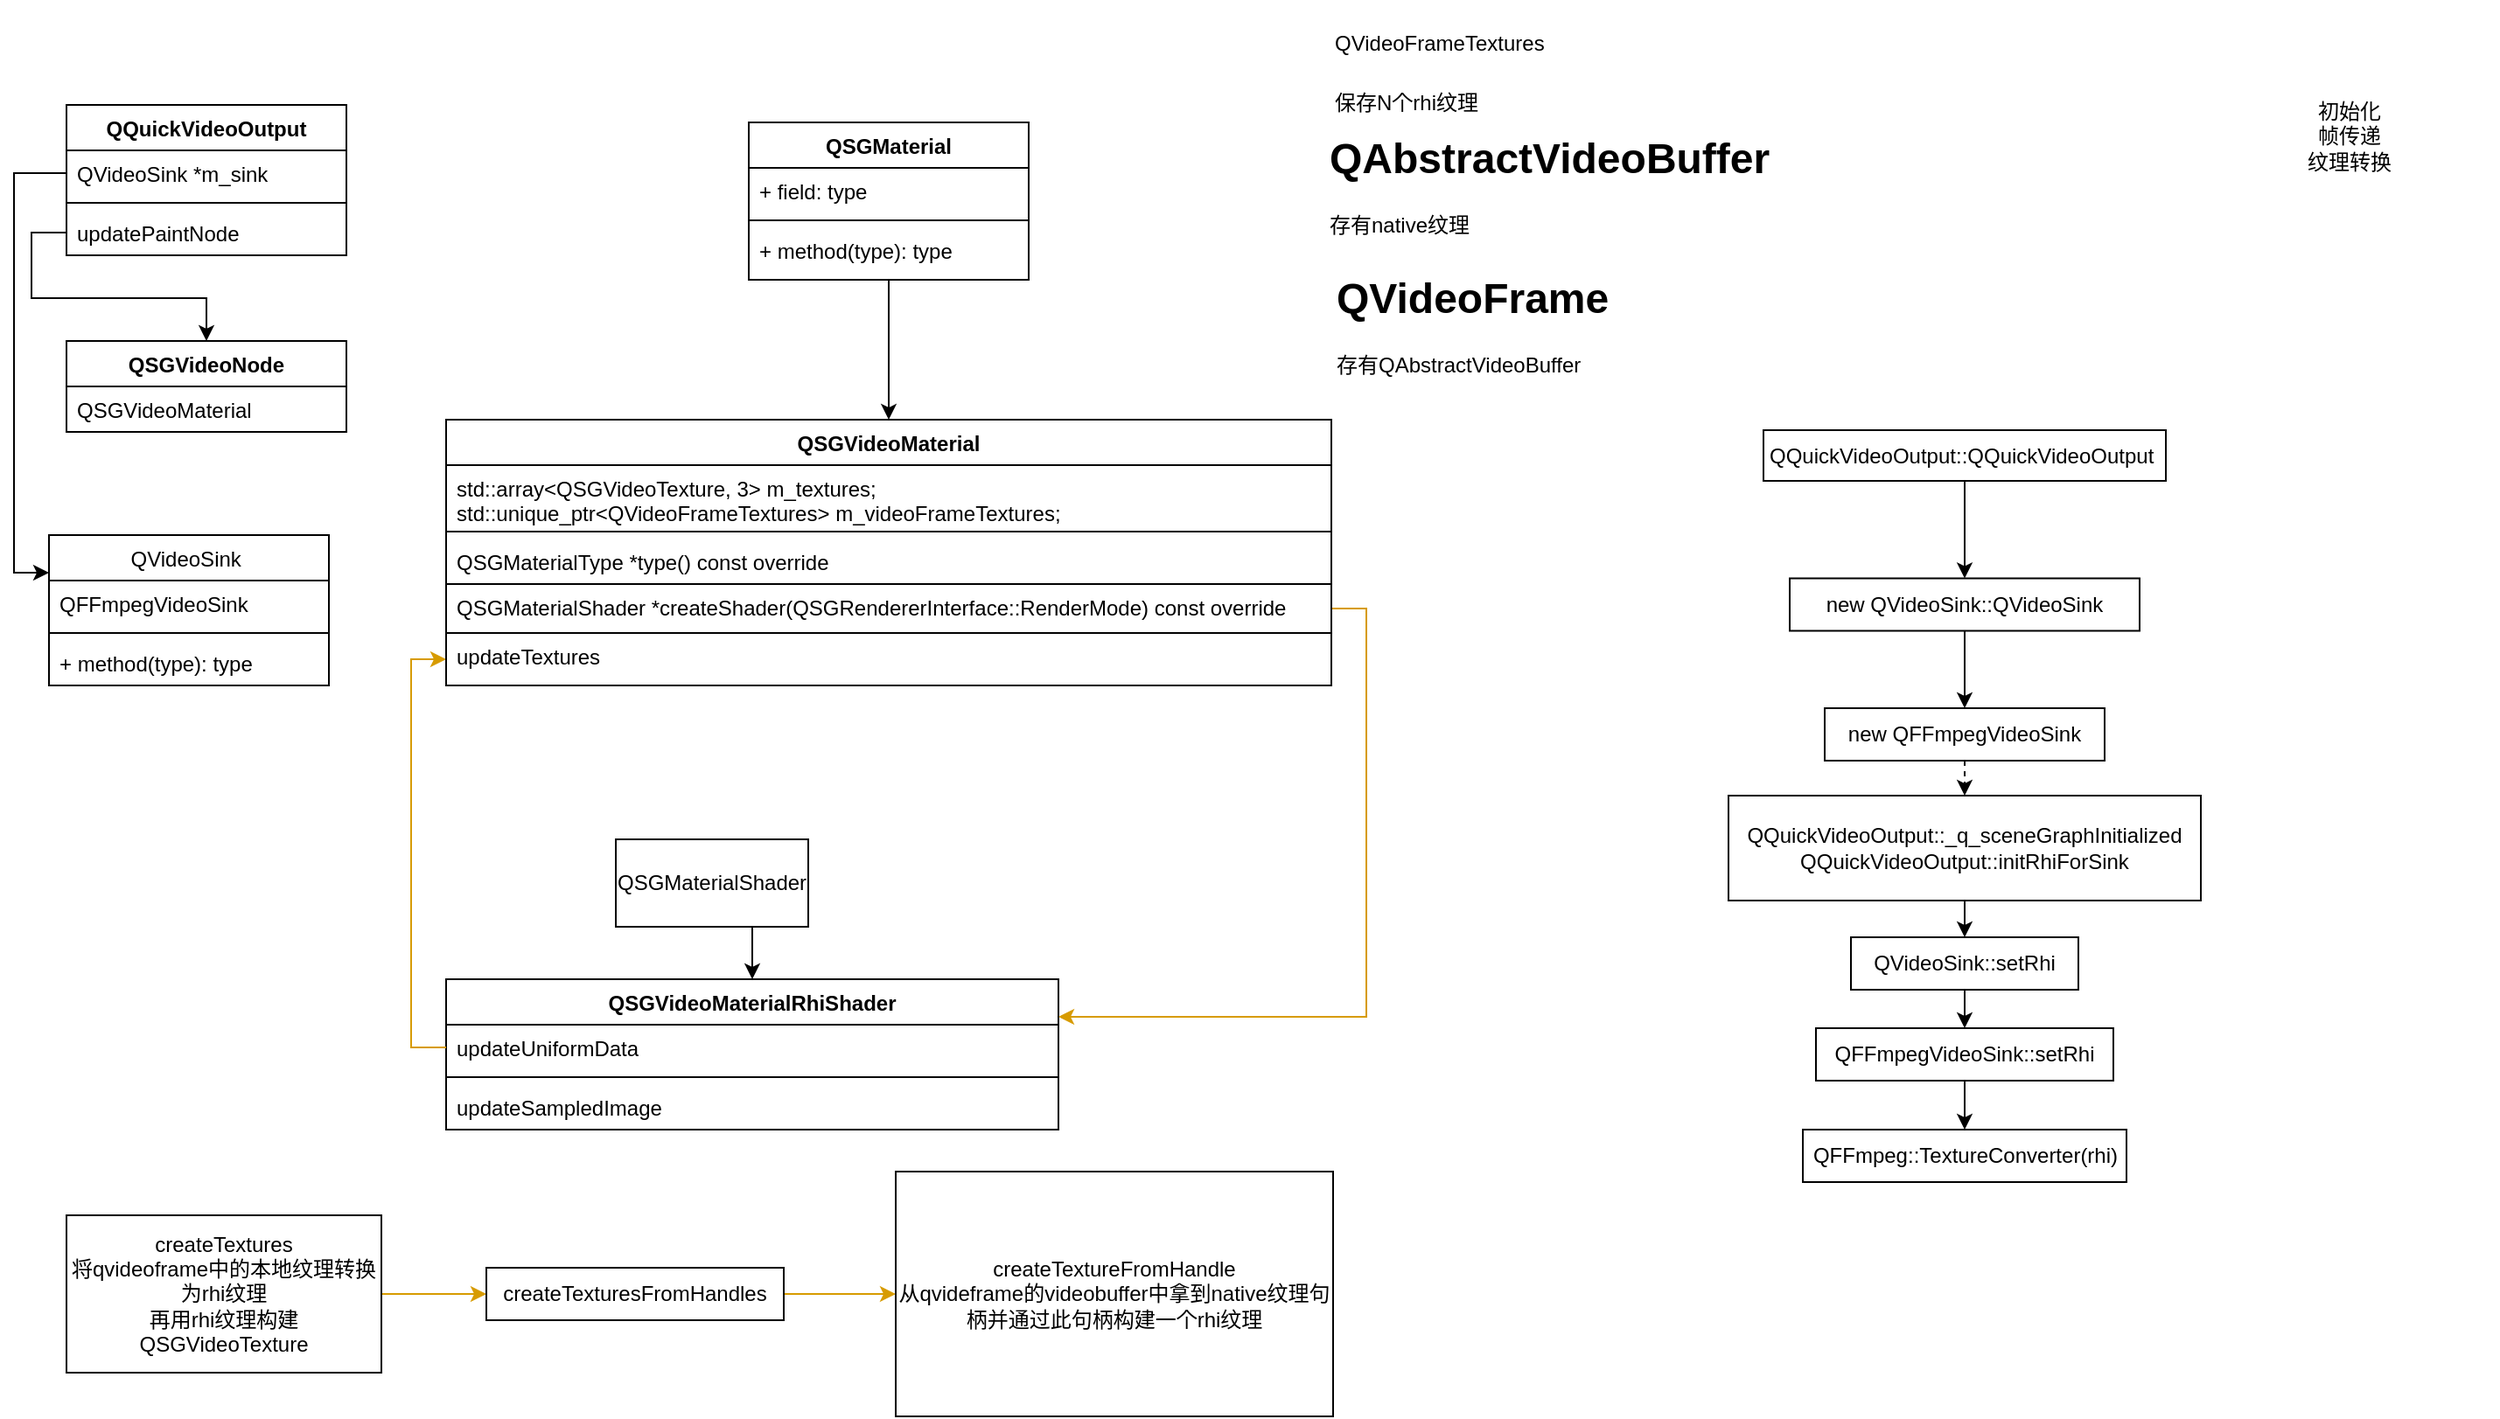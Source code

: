 <mxfile version="24.7.6">
  <diagram name="第 1 页" id="2d6CohSRX0e6HN7yO4Lr">
    <mxGraphModel dx="1159" dy="2418" grid="1" gridSize="10" guides="1" tooltips="1" connect="1" arrows="1" fold="1" page="1" pageScale="1" pageWidth="583" pageHeight="827" math="0" shadow="0">
      <root>
        <mxCell id="0" />
        <mxCell id="1" parent="0" />
        <mxCell id="Qt5C2lJePND-xmZlz8fH-1" value="QSGVideoNode" style="swimlane;fontStyle=1;align=center;verticalAlign=top;childLayout=stackLayout;horizontal=1;startSize=26;horizontalStack=0;resizeParent=1;resizeParentMax=0;resizeLast=0;collapsible=1;marginBottom=0;whiteSpace=wrap;html=1;" parent="1" vertex="1">
          <mxGeometry x="120" y="-1450" width="160" height="52" as="geometry" />
        </mxCell>
        <mxCell id="Qt5C2lJePND-xmZlz8fH-2" value="QSGVideoMaterial" style="text;strokeColor=none;fillColor=none;align=left;verticalAlign=top;spacingLeft=4;spacingRight=4;overflow=hidden;rotatable=0;points=[[0,0.5],[1,0.5]];portConstraint=eastwest;whiteSpace=wrap;html=1;" parent="Qt5C2lJePND-xmZlz8fH-1" vertex="1">
          <mxGeometry y="26" width="160" height="26" as="geometry" />
        </mxCell>
        <mxCell id="Qt5C2lJePND-xmZlz8fH-14" style="edgeStyle=orthogonalEdgeStyle;rounded=0;orthogonalLoop=1;jettySize=auto;html=1;" parent="1" source="Qt5C2lJePND-xmZlz8fH-9" target="Qt5C2lJePND-xmZlz8fH-5" edge="1">
          <mxGeometry relative="1" as="geometry" />
        </mxCell>
        <mxCell id="Qt5C2lJePND-xmZlz8fH-9" value="QSGMaterial" style="swimlane;fontStyle=1;align=center;verticalAlign=top;childLayout=stackLayout;horizontal=1;startSize=26;horizontalStack=0;resizeParent=1;resizeParentMax=0;resizeLast=0;collapsible=1;marginBottom=0;whiteSpace=wrap;html=1;" parent="1" vertex="1">
          <mxGeometry x="510" y="-1575" width="160" height="90" as="geometry" />
        </mxCell>
        <mxCell id="Qt5C2lJePND-xmZlz8fH-10" value="+ field: type" style="text;strokeColor=none;fillColor=none;align=left;verticalAlign=top;spacingLeft=4;spacingRight=4;overflow=hidden;rotatable=0;points=[[0,0.5],[1,0.5]];portConstraint=eastwest;whiteSpace=wrap;html=1;" parent="Qt5C2lJePND-xmZlz8fH-9" vertex="1">
          <mxGeometry y="26" width="160" height="26" as="geometry" />
        </mxCell>
        <mxCell id="Qt5C2lJePND-xmZlz8fH-11" value="" style="line;strokeWidth=1;fillColor=none;align=left;verticalAlign=middle;spacingTop=-1;spacingLeft=3;spacingRight=3;rotatable=0;labelPosition=right;points=[];portConstraint=eastwest;strokeColor=inherit;" parent="Qt5C2lJePND-xmZlz8fH-9" vertex="1">
          <mxGeometry y="52" width="160" height="8" as="geometry" />
        </mxCell>
        <mxCell id="Qt5C2lJePND-xmZlz8fH-12" value="+ method(type): type" style="text;strokeColor=none;fillColor=none;align=left;verticalAlign=top;spacingLeft=4;spacingRight=4;overflow=hidden;rotatable=0;points=[[0,0.5],[1,0.5]];portConstraint=eastwest;whiteSpace=wrap;html=1;" parent="Qt5C2lJePND-xmZlz8fH-9" vertex="1">
          <mxGeometry y="60" width="160" height="30" as="geometry" />
        </mxCell>
        <mxCell id="Qt5C2lJePND-xmZlz8fH-16" value="QSGVideoMaterialRhiShader" style="swimlane;fontStyle=1;align=center;verticalAlign=top;childLayout=stackLayout;horizontal=1;startSize=26;horizontalStack=0;resizeParent=1;resizeParentMax=0;resizeLast=0;collapsible=1;marginBottom=0;whiteSpace=wrap;html=1;" parent="1" vertex="1">
          <mxGeometry x="337" y="-1085" width="350" height="86" as="geometry" />
        </mxCell>
        <mxCell id="Qt5C2lJePND-xmZlz8fH-17" value="updateUniformData" style="text;strokeColor=none;fillColor=none;align=left;verticalAlign=top;spacingLeft=4;spacingRight=4;overflow=hidden;rotatable=0;points=[[0,0.5],[1,0.5]];portConstraint=eastwest;whiteSpace=wrap;html=1;" parent="Qt5C2lJePND-xmZlz8fH-16" vertex="1">
          <mxGeometry y="26" width="350" height="26" as="geometry" />
        </mxCell>
        <mxCell id="Qt5C2lJePND-xmZlz8fH-18" value="" style="line;strokeWidth=1;fillColor=none;align=left;verticalAlign=middle;spacingTop=-1;spacingLeft=3;spacingRight=3;rotatable=0;labelPosition=right;points=[];portConstraint=eastwest;strokeColor=inherit;" parent="Qt5C2lJePND-xmZlz8fH-16" vertex="1">
          <mxGeometry y="52" width="350" height="8" as="geometry" />
        </mxCell>
        <mxCell id="Qt5C2lJePND-xmZlz8fH-19" value="updateSampledImage" style="text;strokeColor=none;fillColor=none;align=left;verticalAlign=top;spacingLeft=4;spacingRight=4;overflow=hidden;rotatable=0;points=[[0,0.5],[1,0.5]];portConstraint=eastwest;whiteSpace=wrap;html=1;" parent="Qt5C2lJePND-xmZlz8fH-16" vertex="1">
          <mxGeometry y="60" width="350" height="26" as="geometry" />
        </mxCell>
        <mxCell id="Qt5C2lJePND-xmZlz8fH-21" style="edgeStyle=orthogonalEdgeStyle;rounded=0;orthogonalLoop=1;jettySize=auto;html=1;exitX=0.5;exitY=1;exitDx=0;exitDy=0;entryX=0.5;entryY=0;entryDx=0;entryDy=0;" parent="1" source="Qt5C2lJePND-xmZlz8fH-20" target="Qt5C2lJePND-xmZlz8fH-16" edge="1">
          <mxGeometry relative="1" as="geometry" />
        </mxCell>
        <mxCell id="Qt5C2lJePND-xmZlz8fH-20" value="QSGMaterialShader" style="html=1;whiteSpace=wrap;" parent="1" vertex="1">
          <mxGeometry x="434" y="-1165" width="110" height="50" as="geometry" />
        </mxCell>
        <mxCell id="Qt5C2lJePND-xmZlz8fH-25" style="edgeStyle=orthogonalEdgeStyle;rounded=0;orthogonalLoop=1;jettySize=auto;html=1;entryX=1;entryY=0.25;entryDx=0;entryDy=0;exitX=1;exitY=0.5;exitDx=0;exitDy=0;fillColor=#ffe6cc;strokeColor=#d79b00;" parent="1" source="Qt5C2lJePND-xmZlz8fH-15" target="Qt5C2lJePND-xmZlz8fH-16" edge="1">
          <mxGeometry relative="1" as="geometry" />
        </mxCell>
        <mxCell id="Qt5C2lJePND-xmZlz8fH-27" style="edgeStyle=orthogonalEdgeStyle;rounded=0;orthogonalLoop=1;jettySize=auto;html=1;exitX=0;exitY=0.5;exitDx=0;exitDy=0;entryX=0;entryY=0.5;entryDx=0;entryDy=0;fillColor=#ffe6cc;strokeColor=#d79b00;" parent="1" source="Qt5C2lJePND-xmZlz8fH-17" target="Qt5C2lJePND-xmZlz8fH-26" edge="1">
          <mxGeometry relative="1" as="geometry" />
        </mxCell>
        <mxCell id="Qt5C2lJePND-xmZlz8fH-34" value="" style="edgeStyle=orthogonalEdgeStyle;rounded=0;orthogonalLoop=1;jettySize=auto;html=1;fillColor=#ffe6cc;strokeColor=#d79b00;" parent="1" source="Qt5C2lJePND-xmZlz8fH-29" target="Qt5C2lJePND-xmZlz8fH-30" edge="1">
          <mxGeometry relative="1" as="geometry" />
        </mxCell>
        <mxCell id="Qt5C2lJePND-xmZlz8fH-29" value="createTextures&lt;div&gt;将qvideoframe中的本地纹理转换为rhi纹理&lt;/div&gt;&lt;div&gt;再用rhi纹理构建QSGVideoTexture&lt;/div&gt;" style="rounded=0;whiteSpace=wrap;html=1;" parent="1" vertex="1">
          <mxGeometry x="120" y="-950" width="180" height="90" as="geometry" />
        </mxCell>
        <mxCell id="Qt5C2lJePND-xmZlz8fH-33" value="" style="edgeStyle=orthogonalEdgeStyle;rounded=0;orthogonalLoop=1;jettySize=auto;html=1;fillColor=#ffe6cc;strokeColor=#d79b00;" parent="1" source="Qt5C2lJePND-xmZlz8fH-30" target="Qt5C2lJePND-xmZlz8fH-31" edge="1">
          <mxGeometry relative="1" as="geometry" />
        </mxCell>
        <mxCell id="Qt5C2lJePND-xmZlz8fH-30" value="createTexturesFromHandles" style="rounded=0;whiteSpace=wrap;html=1;" parent="1" vertex="1">
          <mxGeometry x="360" y="-920" width="170" height="30" as="geometry" />
        </mxCell>
        <mxCell id="Qt5C2lJePND-xmZlz8fH-31" value="createTextureFromHandle&lt;div&gt;从qvideframe的videobuffer中拿到native纹理句柄并通过此句柄构建一个rhi纹理&lt;/div&gt;" style="rounded=0;whiteSpace=wrap;html=1;" parent="1" vertex="1">
          <mxGeometry x="594" y="-975" width="250" height="140" as="geometry" />
        </mxCell>
        <mxCell id="HpQHqFJFhctL3u0hSOUU-1" value="&lt;h1 style=&quot;margin-top: 0px;&quot;&gt;&lt;span style=&quot;font-size: 12px; font-weight: 400;&quot;&gt;QVideoFrameTextures&lt;/span&gt;&lt;br&gt;&lt;/h1&gt;&lt;div&gt;&lt;span style=&quot;font-size: 12px; font-weight: 400;&quot;&gt;保存N个rhi纹理&lt;/span&gt;&lt;/div&gt;" style="text;html=1;whiteSpace=wrap;overflow=hidden;rounded=0;" vertex="1" parent="1">
          <mxGeometry x="843" y="-1645" width="180" height="120" as="geometry" />
        </mxCell>
        <mxCell id="HpQHqFJFhctL3u0hSOUU-3" value="&lt;h1 style=&quot;margin-top: 0px;&quot;&gt;QAbstractVideoBuffer&lt;br&gt;&lt;/h1&gt;&lt;p&gt;存有native纹理&lt;/p&gt;" style="text;html=1;whiteSpace=wrap;overflow=hidden;rounded=0;" vertex="1" parent="1">
          <mxGeometry x="840" y="-1575" width="270" height="80" as="geometry" />
        </mxCell>
        <mxCell id="HpQHqFJFhctL3u0hSOUU-4" value="&lt;h1 style=&quot;margin-top: 0px;&quot;&gt;QVideoFrame&lt;/h1&gt;&lt;div&gt;存有&lt;span style=&quot;background-color: initial;&quot;&gt;&lt;font style=&quot;font-size: 12px;&quot;&gt;QAbstractVideoBuffer&lt;/font&gt;&lt;/span&gt;&lt;/div&gt;&lt;div&gt;&lt;br&gt;&lt;/div&gt;" style="text;html=1;whiteSpace=wrap;overflow=hidden;rounded=0;" vertex="1" parent="1">
          <mxGeometry x="844" y="-1495" width="180" height="70" as="geometry" />
        </mxCell>
        <mxCell id="HpQHqFJFhctL3u0hSOUU-5" value="QQuickVideoOutput" style="swimlane;fontStyle=1;align=center;verticalAlign=top;childLayout=stackLayout;horizontal=1;startSize=26;horizontalStack=0;resizeParent=1;resizeParentMax=0;resizeLast=0;collapsible=1;marginBottom=0;whiteSpace=wrap;html=1;" vertex="1" parent="1">
          <mxGeometry x="120" y="-1585" width="160" height="86" as="geometry" />
        </mxCell>
        <mxCell id="HpQHqFJFhctL3u0hSOUU-6" value="QVideoSink *m_sink" style="text;strokeColor=none;fillColor=none;align=left;verticalAlign=top;spacingLeft=4;spacingRight=4;overflow=hidden;rotatable=0;points=[[0,0.5],[1,0.5]];portConstraint=eastwest;whiteSpace=wrap;html=1;" vertex="1" parent="HpQHqFJFhctL3u0hSOUU-5">
          <mxGeometry y="26" width="160" height="26" as="geometry" />
        </mxCell>
        <mxCell id="HpQHqFJFhctL3u0hSOUU-7" value="" style="line;strokeWidth=1;fillColor=none;align=left;verticalAlign=middle;spacingTop=-1;spacingLeft=3;spacingRight=3;rotatable=0;labelPosition=right;points=[];portConstraint=eastwest;strokeColor=inherit;" vertex="1" parent="HpQHqFJFhctL3u0hSOUU-5">
          <mxGeometry y="52" width="160" height="8" as="geometry" />
        </mxCell>
        <mxCell id="HpQHqFJFhctL3u0hSOUU-8" value="updatePaintNode" style="text;strokeColor=none;fillColor=none;align=left;verticalAlign=top;spacingLeft=4;spacingRight=4;overflow=hidden;rotatable=0;points=[[0,0.5],[1,0.5]];portConstraint=eastwest;whiteSpace=wrap;html=1;" vertex="1" parent="HpQHqFJFhctL3u0hSOUU-5">
          <mxGeometry y="60" width="160" height="26" as="geometry" />
        </mxCell>
        <mxCell id="HpQHqFJFhctL3u0hSOUU-9" style="edgeStyle=orthogonalEdgeStyle;rounded=0;orthogonalLoop=1;jettySize=auto;html=1;exitX=0;exitY=0.5;exitDx=0;exitDy=0;" edge="1" parent="1" source="HpQHqFJFhctL3u0hSOUU-8" target="Qt5C2lJePND-xmZlz8fH-1">
          <mxGeometry relative="1" as="geometry" />
        </mxCell>
        <mxCell id="HpQHqFJFhctL3u0hSOUU-12" style="edgeStyle=orthogonalEdgeStyle;rounded=0;orthogonalLoop=1;jettySize=auto;html=1;entryX=0;entryY=0.25;entryDx=0;entryDy=0;" edge="1" parent="1" source="HpQHqFJFhctL3u0hSOUU-6" target="HpQHqFJFhctL3u0hSOUU-14">
          <mxGeometry relative="1" as="geometry">
            <mxPoint x="145" y="-1289" as="targetPoint" />
          </mxGeometry>
        </mxCell>
        <mxCell id="HpQHqFJFhctL3u0hSOUU-13" value="" style="group" vertex="1" connectable="0" parent="1">
          <mxGeometry x="337" y="-1405" width="506" height="152" as="geometry" />
        </mxCell>
        <mxCell id="Qt5C2lJePND-xmZlz8fH-5" value="QSGVideoMaterial" style="swimlane;fontStyle=1;align=center;verticalAlign=top;childLayout=stackLayout;horizontal=1;startSize=26;horizontalStack=0;resizeParent=1;resizeParentMax=0;resizeLast=0;collapsible=1;marginBottom=0;whiteSpace=wrap;html=1;" parent="HpQHqFJFhctL3u0hSOUU-13" vertex="1">
          <mxGeometry width="506" height="94" as="geometry">
            <mxRectangle x="400" y="120" width="140" height="30" as="alternateBounds" />
          </mxGeometry>
        </mxCell>
        <mxCell id="Qt5C2lJePND-xmZlz8fH-6" value="&lt;div&gt;std::array&amp;lt;QSGVideoTexture, 3&amp;gt; m_textures;&lt;/div&gt;&lt;div&gt;std::unique_ptr&amp;lt;QVideoFrameTextures&amp;gt; m_videoFrameTextures;&lt;/div&gt;" style="text;strokeColor=none;fillColor=none;align=left;verticalAlign=top;spacingLeft=4;spacingRight=4;overflow=hidden;rotatable=0;points=[[0,0.5],[1,0.5]];portConstraint=eastwest;whiteSpace=wrap;html=1;" parent="Qt5C2lJePND-xmZlz8fH-5" vertex="1">
          <mxGeometry y="26" width="506" height="34" as="geometry" />
        </mxCell>
        <mxCell id="Qt5C2lJePND-xmZlz8fH-7" value="" style="line;strokeWidth=1;fillColor=none;align=left;verticalAlign=middle;spacingTop=-1;spacingLeft=3;spacingRight=3;rotatable=0;labelPosition=right;points=[];portConstraint=eastwest;strokeColor=inherit;" parent="Qt5C2lJePND-xmZlz8fH-5" vertex="1">
          <mxGeometry y="60" width="506" height="8" as="geometry" />
        </mxCell>
        <mxCell id="Qt5C2lJePND-xmZlz8fH-8" value="QSGMaterialType *type() const override" style="text;strokeColor=none;fillColor=none;align=left;verticalAlign=top;spacingLeft=4;spacingRight=4;overflow=hidden;rotatable=0;points=[[0,0.5],[1,0.5]];portConstraint=eastwest;whiteSpace=wrap;html=1;" parent="Qt5C2lJePND-xmZlz8fH-5" vertex="1">
          <mxGeometry y="68" width="506" height="26" as="geometry" />
        </mxCell>
        <mxCell id="Qt5C2lJePND-xmZlz8fH-15" value="QSGMaterialShader *createShader(QSGRendererInterface::RenderMode) const override" style="text;strokeColor=default;fillColor=none;align=left;verticalAlign=top;spacingLeft=4;spacingRight=4;overflow=hidden;rotatable=0;points=[[0,0.5],[1,0.5]];portConstraint=eastwest;whiteSpace=wrap;html=1;" parent="HpQHqFJFhctL3u0hSOUU-13" vertex="1">
          <mxGeometry y="94" width="506" height="28" as="geometry" />
        </mxCell>
        <mxCell id="Qt5C2lJePND-xmZlz8fH-26" value="updateTextures" style="text;strokeColor=default;fillColor=none;align=left;verticalAlign=top;spacingLeft=4;spacingRight=4;overflow=hidden;rotatable=0;points=[[0,0.5],[1,0.5]];portConstraint=eastwest;whiteSpace=wrap;html=1;" parent="HpQHqFJFhctL3u0hSOUU-13" vertex="1">
          <mxGeometry y="122" width="506" height="30" as="geometry" />
        </mxCell>
        <mxCell id="HpQHqFJFhctL3u0hSOUU-14" value="&lt;span style=&quot;font-weight: 400; text-align: left;&quot;&gt;QVideoSink&amp;nbsp;&lt;/span&gt;" style="swimlane;fontStyle=1;align=center;verticalAlign=top;childLayout=stackLayout;horizontal=1;startSize=26;horizontalStack=0;resizeParent=1;resizeParentMax=0;resizeLast=0;collapsible=1;marginBottom=0;whiteSpace=wrap;html=1;" vertex="1" parent="1">
          <mxGeometry x="110" y="-1339" width="160" height="86" as="geometry" />
        </mxCell>
        <mxCell id="HpQHqFJFhctL3u0hSOUU-15" value="&lt;span style=&quot;text-align: center;&quot;&gt;QFFmpegVideoSink&lt;/span&gt;" style="text;strokeColor=none;fillColor=none;align=left;verticalAlign=top;spacingLeft=4;spacingRight=4;overflow=hidden;rotatable=0;points=[[0,0.5],[1,0.5]];portConstraint=eastwest;whiteSpace=wrap;html=1;" vertex="1" parent="HpQHqFJFhctL3u0hSOUU-14">
          <mxGeometry y="26" width="160" height="26" as="geometry" />
        </mxCell>
        <mxCell id="HpQHqFJFhctL3u0hSOUU-16" value="" style="line;strokeWidth=1;fillColor=none;align=left;verticalAlign=middle;spacingTop=-1;spacingLeft=3;spacingRight=3;rotatable=0;labelPosition=right;points=[];portConstraint=eastwest;strokeColor=inherit;" vertex="1" parent="HpQHqFJFhctL3u0hSOUU-14">
          <mxGeometry y="52" width="160" height="8" as="geometry" />
        </mxCell>
        <mxCell id="HpQHqFJFhctL3u0hSOUU-17" value="+ method(type): type" style="text;strokeColor=none;fillColor=none;align=left;verticalAlign=top;spacingLeft=4;spacingRight=4;overflow=hidden;rotatable=0;points=[[0,0.5],[1,0.5]];portConstraint=eastwest;whiteSpace=wrap;html=1;" vertex="1" parent="HpQHqFJFhctL3u0hSOUU-14">
          <mxGeometry y="60" width="160" height="26" as="geometry" />
        </mxCell>
        <mxCell id="HpQHqFJFhctL3u0hSOUU-21" style="edgeStyle=orthogonalEdgeStyle;rounded=0;orthogonalLoop=1;jettySize=auto;html=1;exitX=0.5;exitY=1;exitDx=0;exitDy=0;entryX=0.5;entryY=0;entryDx=0;entryDy=0;" edge="1" parent="1" source="HpQHqFJFhctL3u0hSOUU-18" target="HpQHqFJFhctL3u0hSOUU-19">
          <mxGeometry relative="1" as="geometry" />
        </mxCell>
        <mxCell id="HpQHqFJFhctL3u0hSOUU-18" value="&lt;div&gt;QQuickVideoOutput::QQuickVideoOutput&amp;nbsp;&lt;/div&gt;" style="rounded=0;whiteSpace=wrap;html=1;" vertex="1" parent="1">
          <mxGeometry x="1090" y="-1399" width="230" height="29" as="geometry" />
        </mxCell>
        <mxCell id="HpQHqFJFhctL3u0hSOUU-22" style="edgeStyle=orthogonalEdgeStyle;rounded=0;orthogonalLoop=1;jettySize=auto;html=1;exitX=0.5;exitY=1;exitDx=0;exitDy=0;" edge="1" parent="1" source="HpQHqFJFhctL3u0hSOUU-19" target="HpQHqFJFhctL3u0hSOUU-20">
          <mxGeometry relative="1" as="geometry" />
        </mxCell>
        <mxCell id="HpQHqFJFhctL3u0hSOUU-19" value="&lt;div&gt;new QVideoSink::QVideoSink&lt;/div&gt;" style="rounded=0;whiteSpace=wrap;html=1;" vertex="1" parent="1">
          <mxGeometry x="1105" y="-1314.25" width="200" height="30" as="geometry" />
        </mxCell>
        <mxCell id="HpQHqFJFhctL3u0hSOUU-27" style="edgeStyle=orthogonalEdgeStyle;rounded=0;orthogonalLoop=1;jettySize=auto;html=1;exitX=0.5;exitY=1;exitDx=0;exitDy=0;entryX=0.5;entryY=0;entryDx=0;entryDy=0;dashed=1;" edge="1" parent="1" source="HpQHqFJFhctL3u0hSOUU-20" target="HpQHqFJFhctL3u0hSOUU-26">
          <mxGeometry relative="1" as="geometry" />
        </mxCell>
        <mxCell id="HpQHqFJFhctL3u0hSOUU-20" value="new QFFmpegVideoSink" style="rounded=0;whiteSpace=wrap;html=1;" vertex="1" parent="1">
          <mxGeometry x="1125" y="-1240" width="160" height="30" as="geometry" />
        </mxCell>
        <mxCell id="HpQHqFJFhctL3u0hSOUU-29" style="edgeStyle=orthogonalEdgeStyle;rounded=0;orthogonalLoop=1;jettySize=auto;html=1;exitX=0.5;exitY=1;exitDx=0;exitDy=0;entryX=0.5;entryY=0;entryDx=0;entryDy=0;" edge="1" parent="1" source="HpQHqFJFhctL3u0hSOUU-24" target="HpQHqFJFhctL3u0hSOUU-25">
          <mxGeometry relative="1" as="geometry" />
        </mxCell>
        <mxCell id="HpQHqFJFhctL3u0hSOUU-24" value="QVideoSink::setRhi" style="rounded=0;whiteSpace=wrap;html=1;" vertex="1" parent="1">
          <mxGeometry x="1140" y="-1109" width="130" height="30" as="geometry" />
        </mxCell>
        <mxCell id="HpQHqFJFhctL3u0hSOUU-31" style="edgeStyle=orthogonalEdgeStyle;rounded=0;orthogonalLoop=1;jettySize=auto;html=1;exitX=0.5;exitY=1;exitDx=0;exitDy=0;entryX=0.5;entryY=0;entryDx=0;entryDy=0;" edge="1" parent="1" source="HpQHqFJFhctL3u0hSOUU-25" target="HpQHqFJFhctL3u0hSOUU-30">
          <mxGeometry relative="1" as="geometry" />
        </mxCell>
        <mxCell id="HpQHqFJFhctL3u0hSOUU-25" value="QFFmpegVideoSink::setRhi" style="rounded=0;whiteSpace=wrap;html=1;" vertex="1" parent="1">
          <mxGeometry x="1120" y="-1057" width="170" height="30" as="geometry" />
        </mxCell>
        <mxCell id="HpQHqFJFhctL3u0hSOUU-28" style="edgeStyle=orthogonalEdgeStyle;rounded=0;orthogonalLoop=1;jettySize=auto;html=1;exitX=0.5;exitY=1;exitDx=0;exitDy=0;entryX=0.5;entryY=0;entryDx=0;entryDy=0;" edge="1" parent="1" source="HpQHqFJFhctL3u0hSOUU-26" target="HpQHqFJFhctL3u0hSOUU-24">
          <mxGeometry relative="1" as="geometry" />
        </mxCell>
        <mxCell id="HpQHqFJFhctL3u0hSOUU-26" value="QQuickVideoOutput::_q_sceneGraphInitialized&lt;div&gt;QQuickVideoOutput::initRhiForSink&lt;br&gt;&lt;/div&gt;" style="rounded=0;whiteSpace=wrap;html=1;" vertex="1" parent="1">
          <mxGeometry x="1070" y="-1190" width="270" height="60" as="geometry" />
        </mxCell>
        <mxCell id="HpQHqFJFhctL3u0hSOUU-30" value="QFFmpeg::TextureConverter(rhi)" style="rounded=0;whiteSpace=wrap;html=1;" vertex="1" parent="1">
          <mxGeometry x="1112.5" y="-999" width="185" height="30" as="geometry" />
        </mxCell>
        <mxCell id="HpQHqFJFhctL3u0hSOUU-41" value="初始化&lt;div&gt;帧传递&lt;/div&gt;&lt;div&gt;纹理转换&lt;/div&gt;" style="text;html=1;align=center;verticalAlign=middle;whiteSpace=wrap;rounded=0;" vertex="1" parent="1">
          <mxGeometry x="1340" y="-1605" width="170" height="75" as="geometry" />
        </mxCell>
      </root>
    </mxGraphModel>
  </diagram>
</mxfile>
